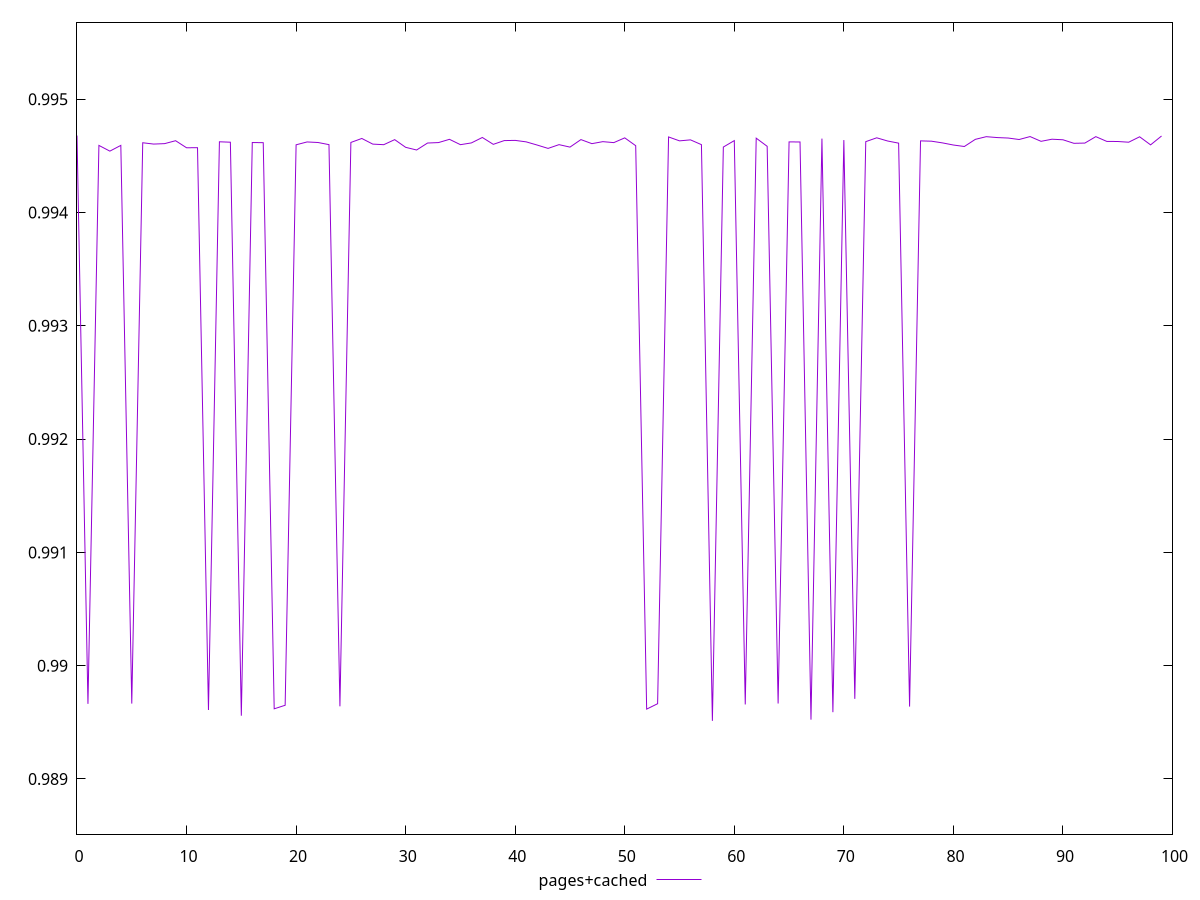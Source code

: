 $_pagesCached <<EOF
0.9946797881807303
0.9896629080804336
0.9945929661587594
0.994542418198145
0.9945931491881859
0.9896653098630969
0.9946163607332279
0.9946046743295067
0.9946086265803726
0.9946344085928607
0.9945720426775445
0.9945728980519591
0.9896088373996877
0.9946249780369187
0.9946212118138495
0.9895583545888103
0.9946184042971071
0.9946170570475921
0.9896192636920987
0.9896504269412456
0.994598243660184
0.9946234363246322
0.9946186369029753
0.9945997369299409
0.9896409558673018
0.9946191539646845
0.9946542379164529
0.9946043993703932
0.9945993208579326
0.9946438671500568
0.9945759853414172
0.9945524500992237
0.9946139850726721
0.9946179792286742
0.9946466633447432
0.9945994064230288
0.9946149042874266
0.9946630123997424
0.9946023586546819
0.9946355005835412
0.9946372384192219
0.9946242256144213
0.9945962751062849
0.9945664938396626
0.994599681566863
0.9945779457981796
0.9946442573804328
0.9946083869575415
0.9946260931535611
0.9946175558095017
0.9946595517906067
0.9945904116732869
0.989616529915899
0.9896641289907742
0.9946676101578278
0.9946330759451893
0.9946418906662755
0.9945996094264762
0.9895127833524604
0.9945784589658395
0.9946352367840683
0.9896577290803812
0.9946569452757081
0.9945849504349953
0.9896659781393129
0.9946240801372482
0.9946231403192647
0.9895233639359978
0.9946528722035664
0.9895891967187613
0.9946402707222497
0.9897069343960807
0.9946260981686987
0.9946600343771554
0.9946317697840676
0.9946128430115082
0.9896386234989079
0.9946329005789165
0.9946301208853986
0.9946152140153683
0.9945964060237306
0.9945833280969643
0.994646344928863
0.9946700666576068
0.9946621390824467
0.9946580089652215
0.9946450010956646
0.9946709838945003
0.9946289579150518
0.994647578505411
0.9946426913311256
0.9946114361255938
0.99461345760293
0.9946703873712286
0.9946283245539909
0.9946274772025332
0.9946210947158225
0.9946690246569923
0.9945977704492504
0.9946760017411265
EOF
set key outside below
set terminal pngcairo
set output "report_00005_2020-11-02T22-26-11.212Z/first-cpu-idle/pages+cached//score.png"
set yrange [0.9885127833524604:0.9956797881807303]
plot $_pagesCached title "pages+cached" with line ,
